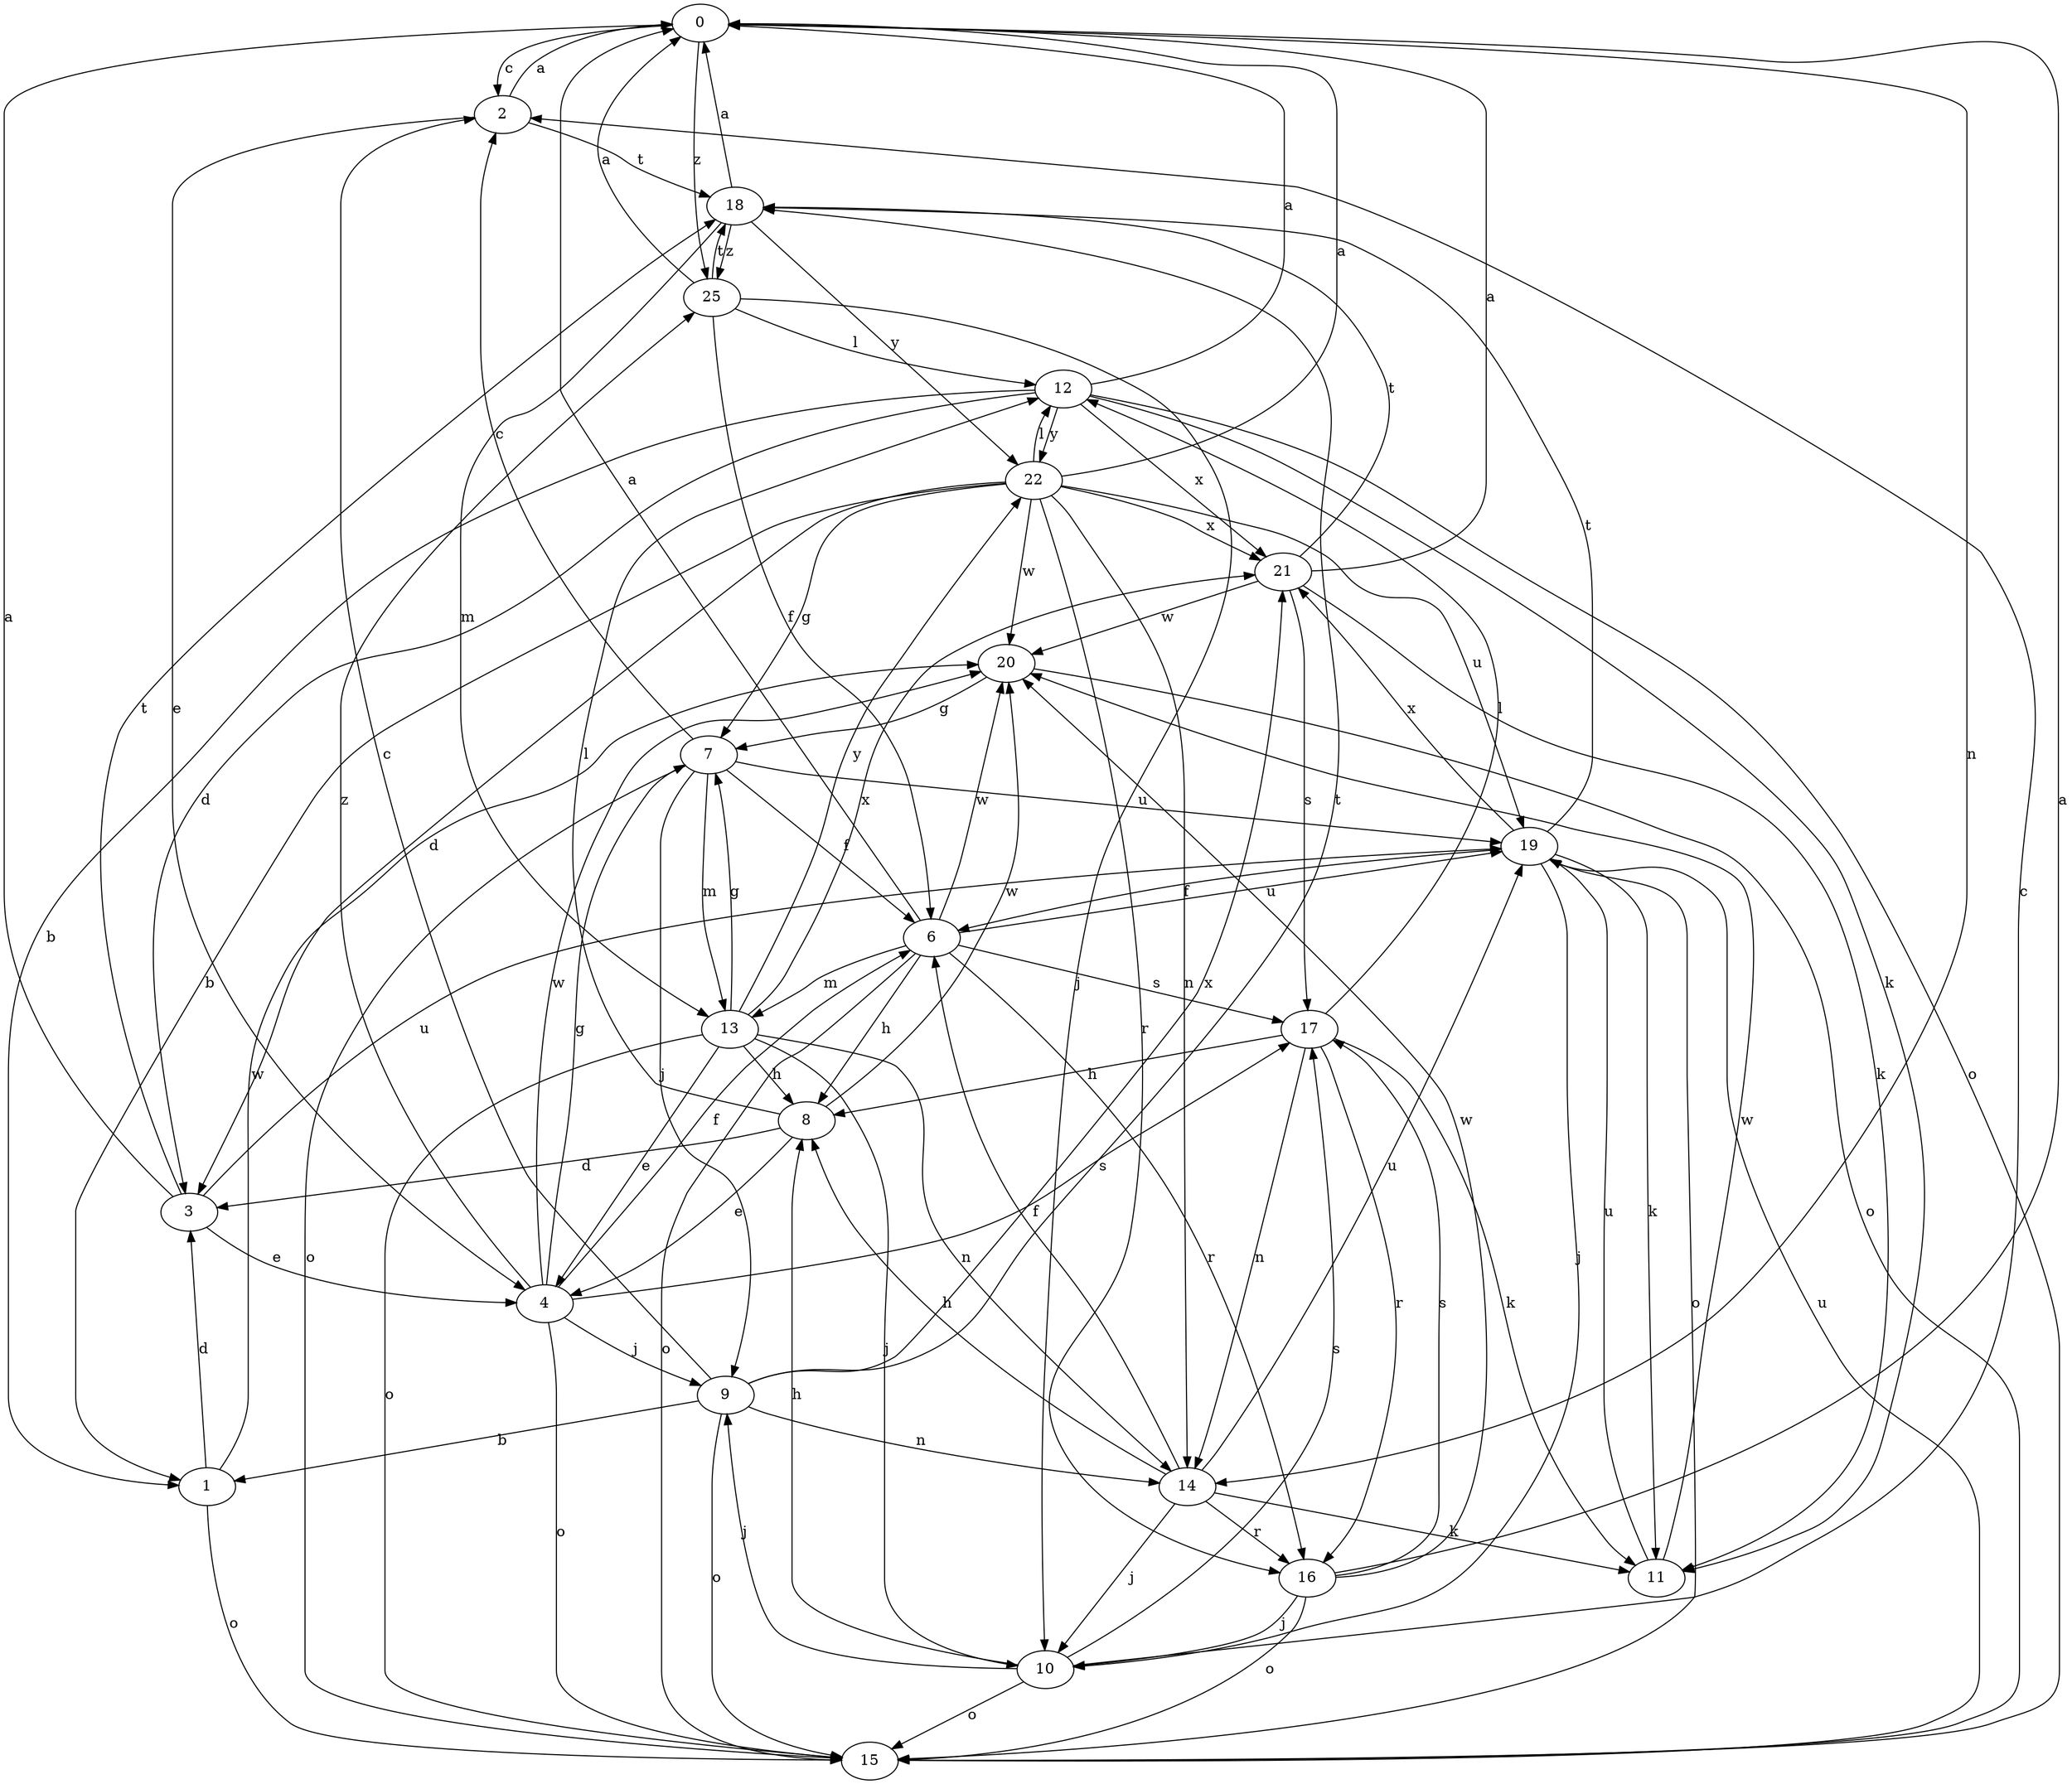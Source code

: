 strict digraph  {
0;
1;
2;
3;
4;
6;
7;
8;
9;
10;
11;
12;
13;
14;
15;
16;
17;
18;
19;
20;
21;
22;
25;
0 -> 2  [label=c];
0 -> 14  [label=n];
0 -> 25  [label=z];
1 -> 3  [label=d];
1 -> 15  [label=o];
1 -> 20  [label=w];
2 -> 0  [label=a];
2 -> 4  [label=e];
2 -> 18  [label=t];
3 -> 0  [label=a];
3 -> 4  [label=e];
3 -> 18  [label=t];
3 -> 19  [label=u];
4 -> 6  [label=f];
4 -> 7  [label=g];
4 -> 9  [label=j];
4 -> 15  [label=o];
4 -> 17  [label=s];
4 -> 20  [label=w];
4 -> 25  [label=z];
6 -> 0  [label=a];
6 -> 8  [label=h];
6 -> 13  [label=m];
6 -> 15  [label=o];
6 -> 16  [label=r];
6 -> 17  [label=s];
6 -> 19  [label=u];
6 -> 20  [label=w];
7 -> 2  [label=c];
7 -> 6  [label=f];
7 -> 9  [label=j];
7 -> 13  [label=m];
7 -> 15  [label=o];
7 -> 19  [label=u];
8 -> 3  [label=d];
8 -> 4  [label=e];
8 -> 12  [label=l];
8 -> 20  [label=w];
9 -> 1  [label=b];
9 -> 2  [label=c];
9 -> 14  [label=n];
9 -> 15  [label=o];
9 -> 18  [label=t];
9 -> 21  [label=x];
10 -> 2  [label=c];
10 -> 8  [label=h];
10 -> 9  [label=j];
10 -> 15  [label=o];
10 -> 17  [label=s];
11 -> 19  [label=u];
11 -> 20  [label=w];
12 -> 0  [label=a];
12 -> 1  [label=b];
12 -> 3  [label=d];
12 -> 11  [label=k];
12 -> 15  [label=o];
12 -> 21  [label=x];
12 -> 22  [label=y];
13 -> 4  [label=e];
13 -> 7  [label=g];
13 -> 8  [label=h];
13 -> 10  [label=j];
13 -> 14  [label=n];
13 -> 15  [label=o];
13 -> 21  [label=x];
13 -> 22  [label=y];
14 -> 6  [label=f];
14 -> 8  [label=h];
14 -> 10  [label=j];
14 -> 11  [label=k];
14 -> 16  [label=r];
14 -> 19  [label=u];
15 -> 19  [label=u];
16 -> 0  [label=a];
16 -> 10  [label=j];
16 -> 15  [label=o];
16 -> 17  [label=s];
16 -> 20  [label=w];
17 -> 8  [label=h];
17 -> 11  [label=k];
17 -> 12  [label=l];
17 -> 14  [label=n];
17 -> 16  [label=r];
18 -> 0  [label=a];
18 -> 13  [label=m];
18 -> 22  [label=y];
18 -> 25  [label=z];
19 -> 6  [label=f];
19 -> 10  [label=j];
19 -> 11  [label=k];
19 -> 15  [label=o];
19 -> 18  [label=t];
19 -> 21  [label=x];
20 -> 7  [label=g];
20 -> 15  [label=o];
21 -> 0  [label=a];
21 -> 11  [label=k];
21 -> 17  [label=s];
21 -> 18  [label=t];
21 -> 20  [label=w];
22 -> 0  [label=a];
22 -> 1  [label=b];
22 -> 3  [label=d];
22 -> 7  [label=g];
22 -> 12  [label=l];
22 -> 14  [label=n];
22 -> 16  [label=r];
22 -> 19  [label=u];
22 -> 20  [label=w];
22 -> 21  [label=x];
25 -> 0  [label=a];
25 -> 6  [label=f];
25 -> 10  [label=j];
25 -> 12  [label=l];
25 -> 18  [label=t];
}
